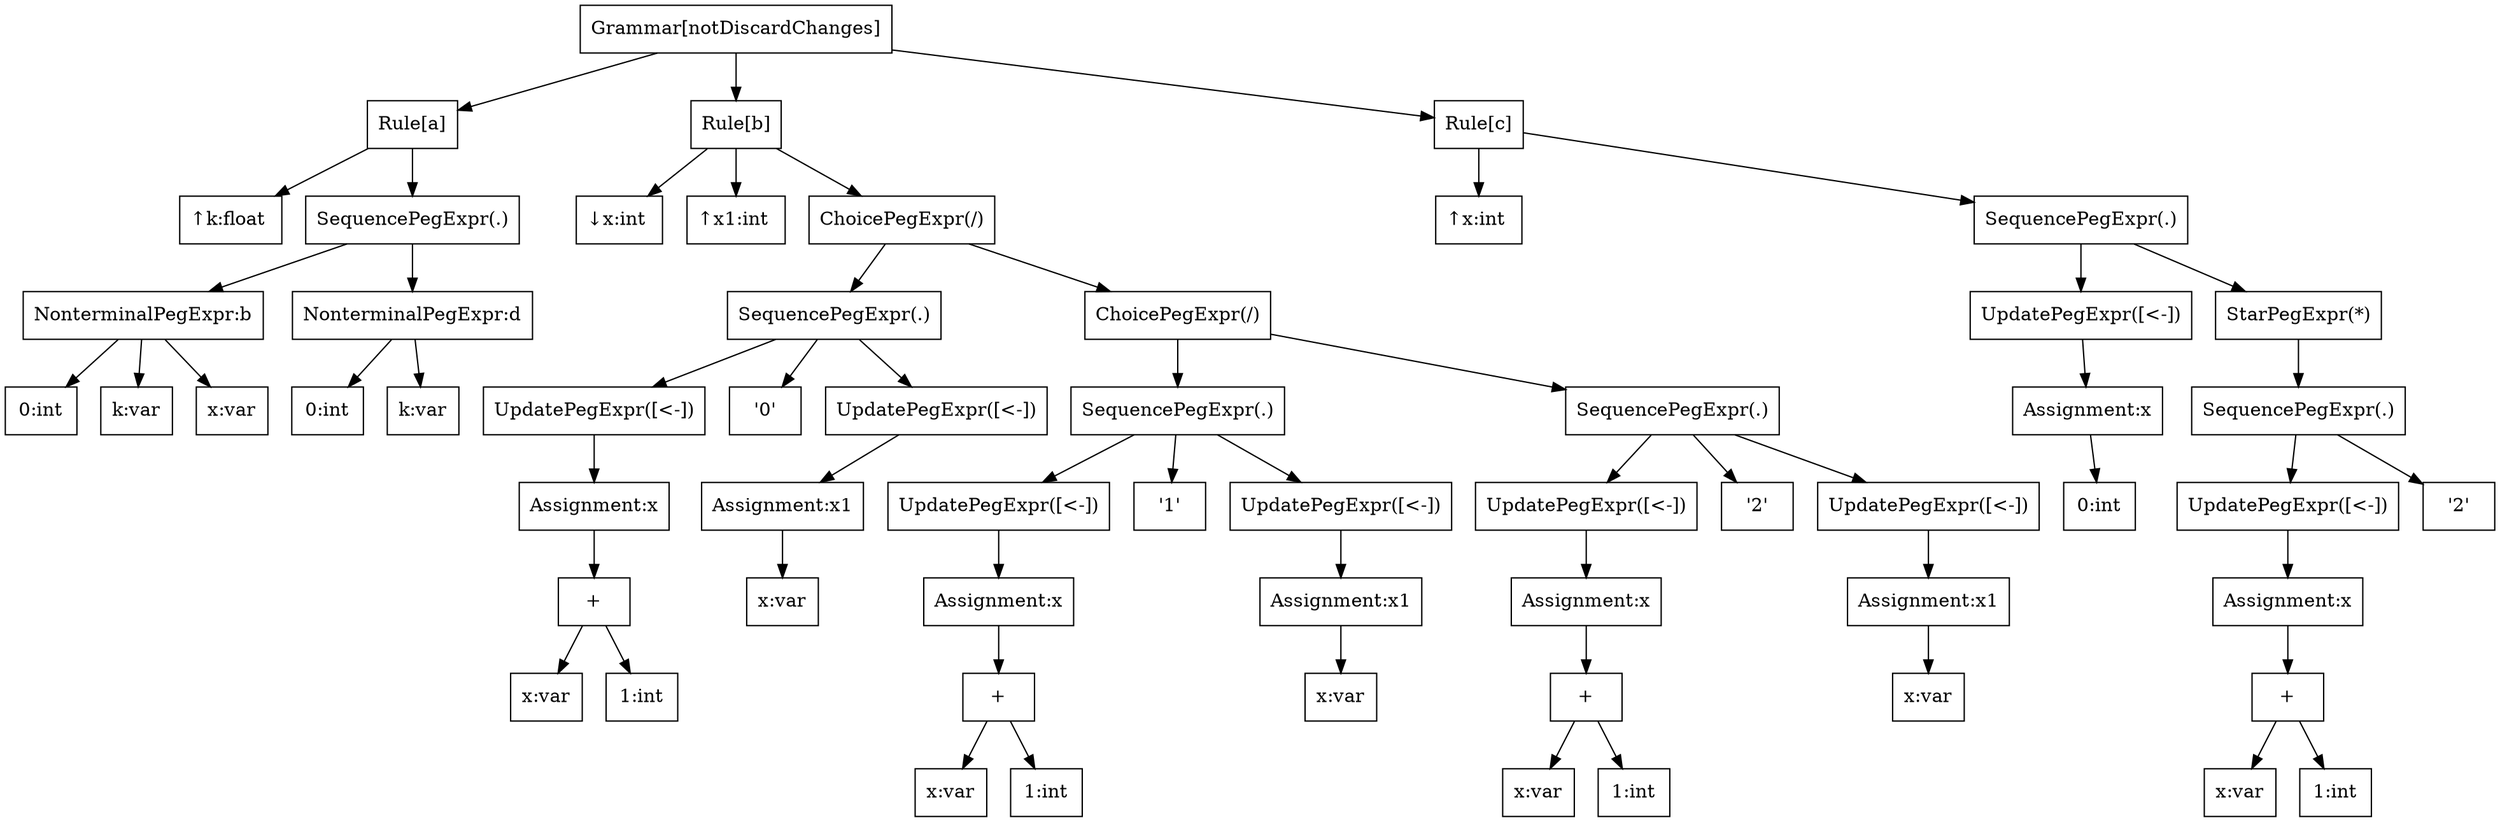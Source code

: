 Digraph notDiscardChanges {
  node [shape="box"];
  grammar [label = "Grammar[notDiscardChanges]"];

  aRule [label = "Rule[a]"];
  grammar -> aRule;
  aRule_k [label = "↑k:float "];
  aRule -> aRule_k;
  p_expr_sequence0 [label = "SequencePegExpr(.)"];
  aRule -> p_expr_sequence0;
  p_expr_nonterminal1 [label = "NonterminalPegExpr:b"];
  p_expr_sequence0 -> p_expr_nonterminal1;
  expr_int0 [label = "0:int"];
  p_expr_nonterminal1 -> expr_int0;
  expr_var1 [label = "k:var"];
  p_expr_nonterminal1 -> expr_var1;
  expr_var2 [label = "x:var"];
  p_expr_nonterminal1 -> expr_var2;
  p_expr_nonterminal2 [label = "NonterminalPegExpr:d"];
  p_expr_sequence0 -> p_expr_nonterminal2;
  expr_int3 [label = "0:int"];
  p_expr_nonterminal2 -> expr_int3;
  expr_var4 [label = "k:var"];
  p_expr_nonterminal2 -> expr_var4;
  bRule [label = "Rule[b]"];
  grammar -> bRule;
  bRule_x [label = "↓x:int "];
  bRule -> bRule_x;
  bRule_x1 [label = "↑x1:int "];
  bRule -> bRule_x1;
  p_expr_choice3 [label = "ChoicePegExpr(/)"];
  bRule -> p_expr_choice3;
  p_expr_sequence4 [label = "SequencePegExpr(.)"];
  p_expr_choice3 -> p_expr_sequence4;
  p_expr_update5 [label = "UpdatePegExpr([<-])"];
  p_expr_sequence4 -> p_expr_update5;
  assignment0 [label = "Assignment:x"];
  p_expr_update5 -> assignment0;
  expr_binary5 [label = "+"];
  assignment0 -> expr_binary5;
  expr_var6 [label = "x:var"];
  expr_binary5 -> expr_var6;
  expr_int7 [label = "1:int"];
  expr_binary5 -> expr_int7;
  p_expr_literal6 [label = "'0'"];
  p_expr_sequence4 -> p_expr_literal6;
  p_expr_update7 [label = "UpdatePegExpr([<-])"];
  p_expr_sequence4 -> p_expr_update7;
  assignment1 [label = "Assignment:x1"];
  p_expr_update7 -> assignment1;
  expr_var8 [label = "x:var"];
  assignment1 -> expr_var8;
  p_expr_choice8 [label = "ChoicePegExpr(/)"];
  p_expr_choice3 -> p_expr_choice8;
  p_expr_sequence9 [label = "SequencePegExpr(.)"];
  p_expr_choice8 -> p_expr_sequence9;
  p_expr_update10 [label = "UpdatePegExpr([<-])"];
  p_expr_sequence9 -> p_expr_update10;
  assignment2 [label = "Assignment:x"];
  p_expr_update10 -> assignment2;
  expr_binary9 [label = "+"];
  assignment2 -> expr_binary9;
  expr_var10 [label = "x:var"];
  expr_binary9 -> expr_var10;
  expr_int11 [label = "1:int"];
  expr_binary9 -> expr_int11;
  p_expr_literal11 [label = "'1'"];
  p_expr_sequence9 -> p_expr_literal11;
  p_expr_update12 [label = "UpdatePegExpr([<-])"];
  p_expr_sequence9 -> p_expr_update12;
  assignment3 [label = "Assignment:x1"];
  p_expr_update12 -> assignment3;
  expr_var12 [label = "x:var"];
  assignment3 -> expr_var12;
  p_expr_sequence13 [label = "SequencePegExpr(.)"];
  p_expr_choice8 -> p_expr_sequence13;
  p_expr_update14 [label = "UpdatePegExpr([<-])"];
  p_expr_sequence13 -> p_expr_update14;
  assignment4 [label = "Assignment:x"];
  p_expr_update14 -> assignment4;
  expr_binary13 [label = "+"];
  assignment4 -> expr_binary13;
  expr_var14 [label = "x:var"];
  expr_binary13 -> expr_var14;
  expr_int15 [label = "1:int"];
  expr_binary13 -> expr_int15;
  p_expr_literal15 [label = "'2'"];
  p_expr_sequence13 -> p_expr_literal15;
  p_expr_update16 [label = "UpdatePegExpr([<-])"];
  p_expr_sequence13 -> p_expr_update16;
  assignment5 [label = "Assignment:x1"];
  p_expr_update16 -> assignment5;
  expr_var16 [label = "x:var"];
  assignment5 -> expr_var16;
  cRule [label = "Rule[c]"];
  grammar -> cRule;
  cRule_x [label = "↑x:int "];
  cRule -> cRule_x;
  p_expr_sequence17 [label = "SequencePegExpr(.)"];
  cRule -> p_expr_sequence17;
  p_expr_update18 [label = "UpdatePegExpr([<-])"];
  p_expr_sequence17 -> p_expr_update18;
  assignment6 [label = "Assignment:x"];
  p_expr_update18 -> assignment6;
  expr_int17 [label = "0:int"];
  assignment6 -> expr_int17;
  p_expr_star19 [label = "StarPegExpr(*)"];
  p_expr_sequence17 -> p_expr_star19;
  p_expr_sequence20 [label = "SequencePegExpr(.)"];
  p_expr_star19 -> p_expr_sequence20;
  p_expr_update21 [label = "UpdatePegExpr([<-])"];
  p_expr_sequence20 -> p_expr_update21;
  assignment7 [label = "Assignment:x"];
  p_expr_update21 -> assignment7;
  expr_binary18 [label = "+"];
  assignment7 -> expr_binary18;
  expr_var19 [label = "x:var"];
  expr_binary18 -> expr_var19;
  expr_int20 [label = "1:int"];
  expr_binary18 -> expr_int20;
  p_expr_literal22 [label = "'2'"];
  p_expr_sequence20 -> p_expr_literal22;
}